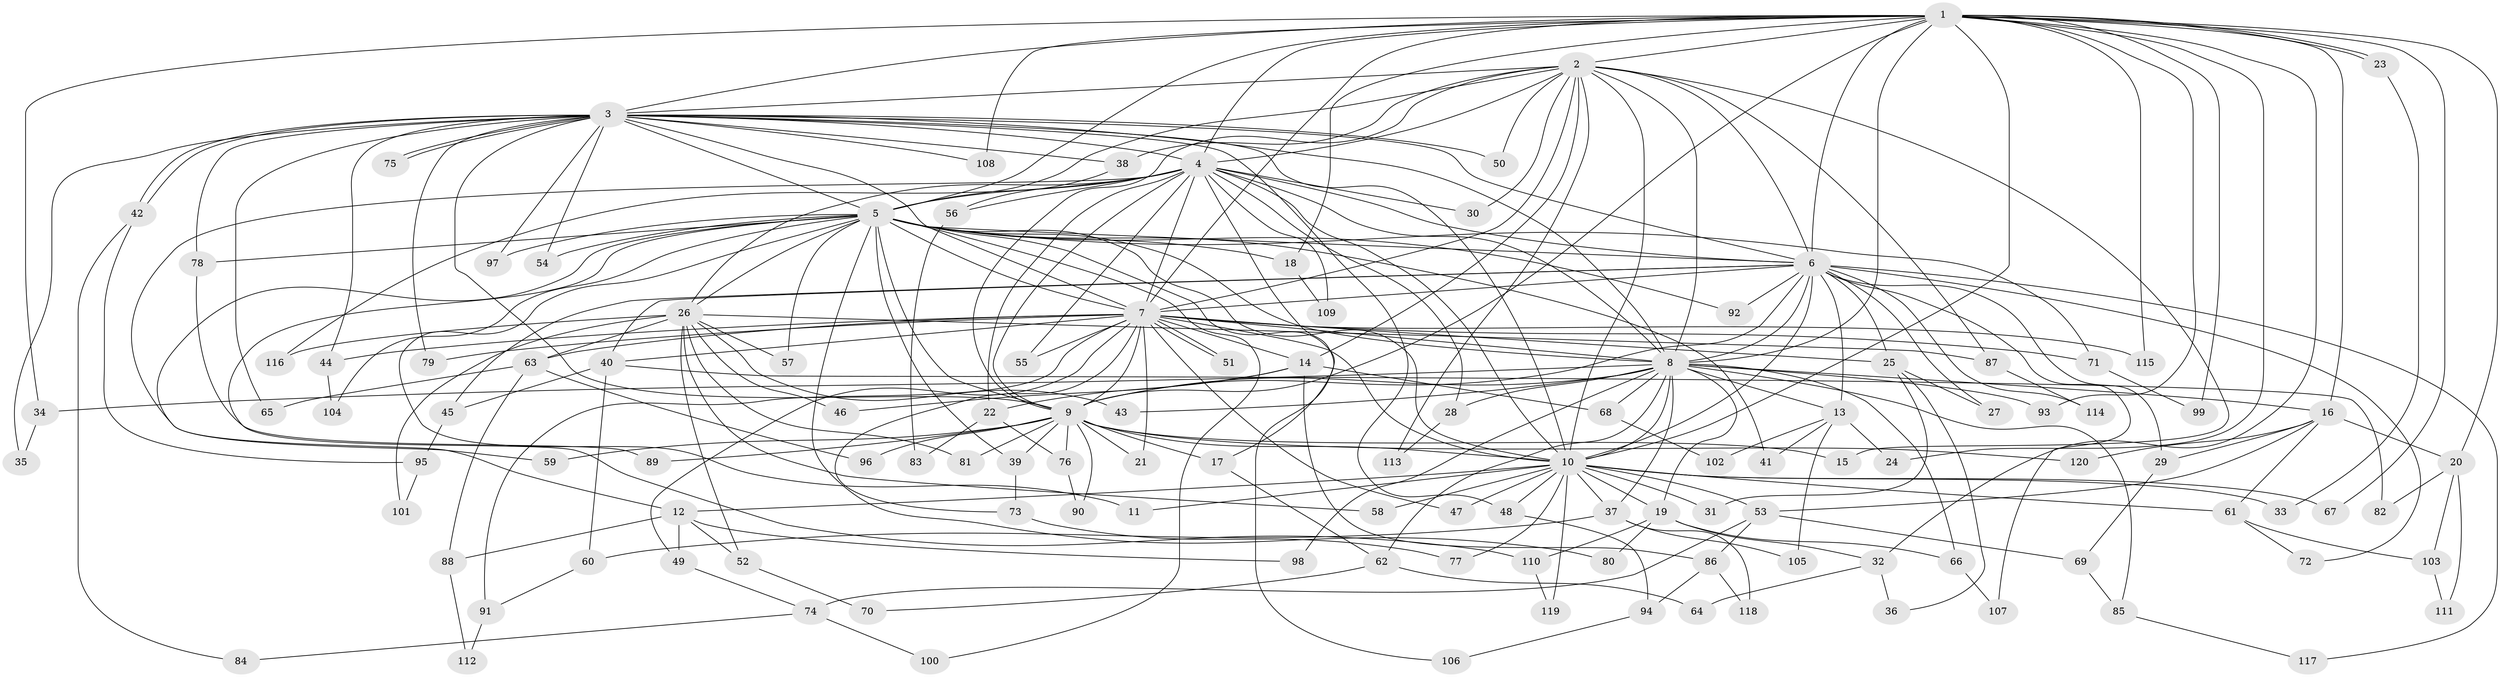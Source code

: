 // Generated by graph-tools (version 1.1) at 2025/45/03/09/25 04:45:24]
// undirected, 120 vertices, 265 edges
graph export_dot {
graph [start="1"]
  node [color=gray90,style=filled];
  1;
  2;
  3;
  4;
  5;
  6;
  7;
  8;
  9;
  10;
  11;
  12;
  13;
  14;
  15;
  16;
  17;
  18;
  19;
  20;
  21;
  22;
  23;
  24;
  25;
  26;
  27;
  28;
  29;
  30;
  31;
  32;
  33;
  34;
  35;
  36;
  37;
  38;
  39;
  40;
  41;
  42;
  43;
  44;
  45;
  46;
  47;
  48;
  49;
  50;
  51;
  52;
  53;
  54;
  55;
  56;
  57;
  58;
  59;
  60;
  61;
  62;
  63;
  64;
  65;
  66;
  67;
  68;
  69;
  70;
  71;
  72;
  73;
  74;
  75;
  76;
  77;
  78;
  79;
  80;
  81;
  82;
  83;
  84;
  85;
  86;
  87;
  88;
  89;
  90;
  91;
  92;
  93;
  94;
  95;
  96;
  97;
  98;
  99;
  100;
  101;
  102;
  103;
  104;
  105;
  106;
  107;
  108;
  109;
  110;
  111;
  112;
  113;
  114;
  115;
  116;
  117;
  118;
  119;
  120;
  1 -- 2;
  1 -- 3;
  1 -- 4;
  1 -- 5;
  1 -- 6;
  1 -- 7;
  1 -- 8;
  1 -- 9;
  1 -- 10;
  1 -- 16;
  1 -- 18;
  1 -- 20;
  1 -- 23;
  1 -- 23;
  1 -- 24;
  1 -- 32;
  1 -- 34;
  1 -- 67;
  1 -- 93;
  1 -- 99;
  1 -- 108;
  1 -- 115;
  2 -- 3;
  2 -- 4;
  2 -- 5;
  2 -- 6;
  2 -- 7;
  2 -- 8;
  2 -- 9;
  2 -- 10;
  2 -- 14;
  2 -- 15;
  2 -- 30;
  2 -- 38;
  2 -- 50;
  2 -- 87;
  2 -- 113;
  3 -- 4;
  3 -- 5;
  3 -- 6;
  3 -- 7;
  3 -- 8;
  3 -- 9;
  3 -- 10;
  3 -- 35;
  3 -- 38;
  3 -- 42;
  3 -- 42;
  3 -- 44;
  3 -- 48;
  3 -- 50;
  3 -- 54;
  3 -- 65;
  3 -- 75;
  3 -- 75;
  3 -- 78;
  3 -- 79;
  3 -- 97;
  3 -- 108;
  4 -- 5;
  4 -- 6;
  4 -- 7;
  4 -- 8;
  4 -- 9;
  4 -- 10;
  4 -- 17;
  4 -- 22;
  4 -- 26;
  4 -- 28;
  4 -- 30;
  4 -- 55;
  4 -- 56;
  4 -- 59;
  4 -- 109;
  4 -- 116;
  5 -- 6;
  5 -- 7;
  5 -- 8;
  5 -- 9;
  5 -- 10;
  5 -- 11;
  5 -- 12;
  5 -- 18;
  5 -- 26;
  5 -- 39;
  5 -- 41;
  5 -- 54;
  5 -- 57;
  5 -- 71;
  5 -- 78;
  5 -- 80;
  5 -- 92;
  5 -- 97;
  5 -- 100;
  5 -- 104;
  5 -- 106;
  5 -- 110;
  6 -- 7;
  6 -- 8;
  6 -- 9;
  6 -- 10;
  6 -- 13;
  6 -- 25;
  6 -- 27;
  6 -- 29;
  6 -- 40;
  6 -- 45;
  6 -- 72;
  6 -- 92;
  6 -- 107;
  6 -- 114;
  6 -- 117;
  7 -- 8;
  7 -- 9;
  7 -- 10;
  7 -- 14;
  7 -- 21;
  7 -- 25;
  7 -- 40;
  7 -- 44;
  7 -- 47;
  7 -- 49;
  7 -- 51;
  7 -- 51;
  7 -- 55;
  7 -- 63;
  7 -- 71;
  7 -- 73;
  7 -- 79;
  7 -- 91;
  7 -- 115;
  8 -- 9;
  8 -- 10;
  8 -- 13;
  8 -- 16;
  8 -- 19;
  8 -- 28;
  8 -- 34;
  8 -- 37;
  8 -- 43;
  8 -- 62;
  8 -- 66;
  8 -- 68;
  8 -- 85;
  8 -- 93;
  8 -- 98;
  9 -- 10;
  9 -- 15;
  9 -- 17;
  9 -- 21;
  9 -- 39;
  9 -- 59;
  9 -- 76;
  9 -- 81;
  9 -- 89;
  9 -- 90;
  9 -- 96;
  9 -- 120;
  10 -- 11;
  10 -- 12;
  10 -- 19;
  10 -- 31;
  10 -- 33;
  10 -- 37;
  10 -- 47;
  10 -- 48;
  10 -- 53;
  10 -- 58;
  10 -- 61;
  10 -- 67;
  10 -- 77;
  10 -- 119;
  12 -- 49;
  12 -- 52;
  12 -- 88;
  12 -- 98;
  13 -- 24;
  13 -- 41;
  13 -- 102;
  13 -- 105;
  14 -- 22;
  14 -- 46;
  14 -- 68;
  14 -- 86;
  16 -- 20;
  16 -- 29;
  16 -- 53;
  16 -- 61;
  16 -- 120;
  17 -- 62;
  18 -- 109;
  19 -- 32;
  19 -- 66;
  19 -- 80;
  19 -- 110;
  20 -- 82;
  20 -- 103;
  20 -- 111;
  22 -- 76;
  22 -- 83;
  23 -- 33;
  25 -- 27;
  25 -- 31;
  25 -- 36;
  26 -- 43;
  26 -- 46;
  26 -- 52;
  26 -- 57;
  26 -- 58;
  26 -- 63;
  26 -- 81;
  26 -- 87;
  26 -- 101;
  26 -- 116;
  28 -- 113;
  29 -- 69;
  32 -- 36;
  32 -- 64;
  34 -- 35;
  37 -- 60;
  37 -- 105;
  37 -- 118;
  38 -- 56;
  39 -- 73;
  40 -- 45;
  40 -- 60;
  40 -- 82;
  42 -- 84;
  42 -- 95;
  44 -- 104;
  45 -- 95;
  48 -- 94;
  49 -- 74;
  52 -- 70;
  53 -- 69;
  53 -- 74;
  53 -- 86;
  56 -- 83;
  60 -- 91;
  61 -- 72;
  61 -- 103;
  62 -- 64;
  62 -- 70;
  63 -- 65;
  63 -- 88;
  63 -- 96;
  66 -- 107;
  68 -- 102;
  69 -- 85;
  71 -- 99;
  73 -- 77;
  74 -- 84;
  74 -- 100;
  76 -- 90;
  78 -- 89;
  85 -- 117;
  86 -- 94;
  86 -- 118;
  87 -- 114;
  88 -- 112;
  91 -- 112;
  94 -- 106;
  95 -- 101;
  103 -- 111;
  110 -- 119;
}
